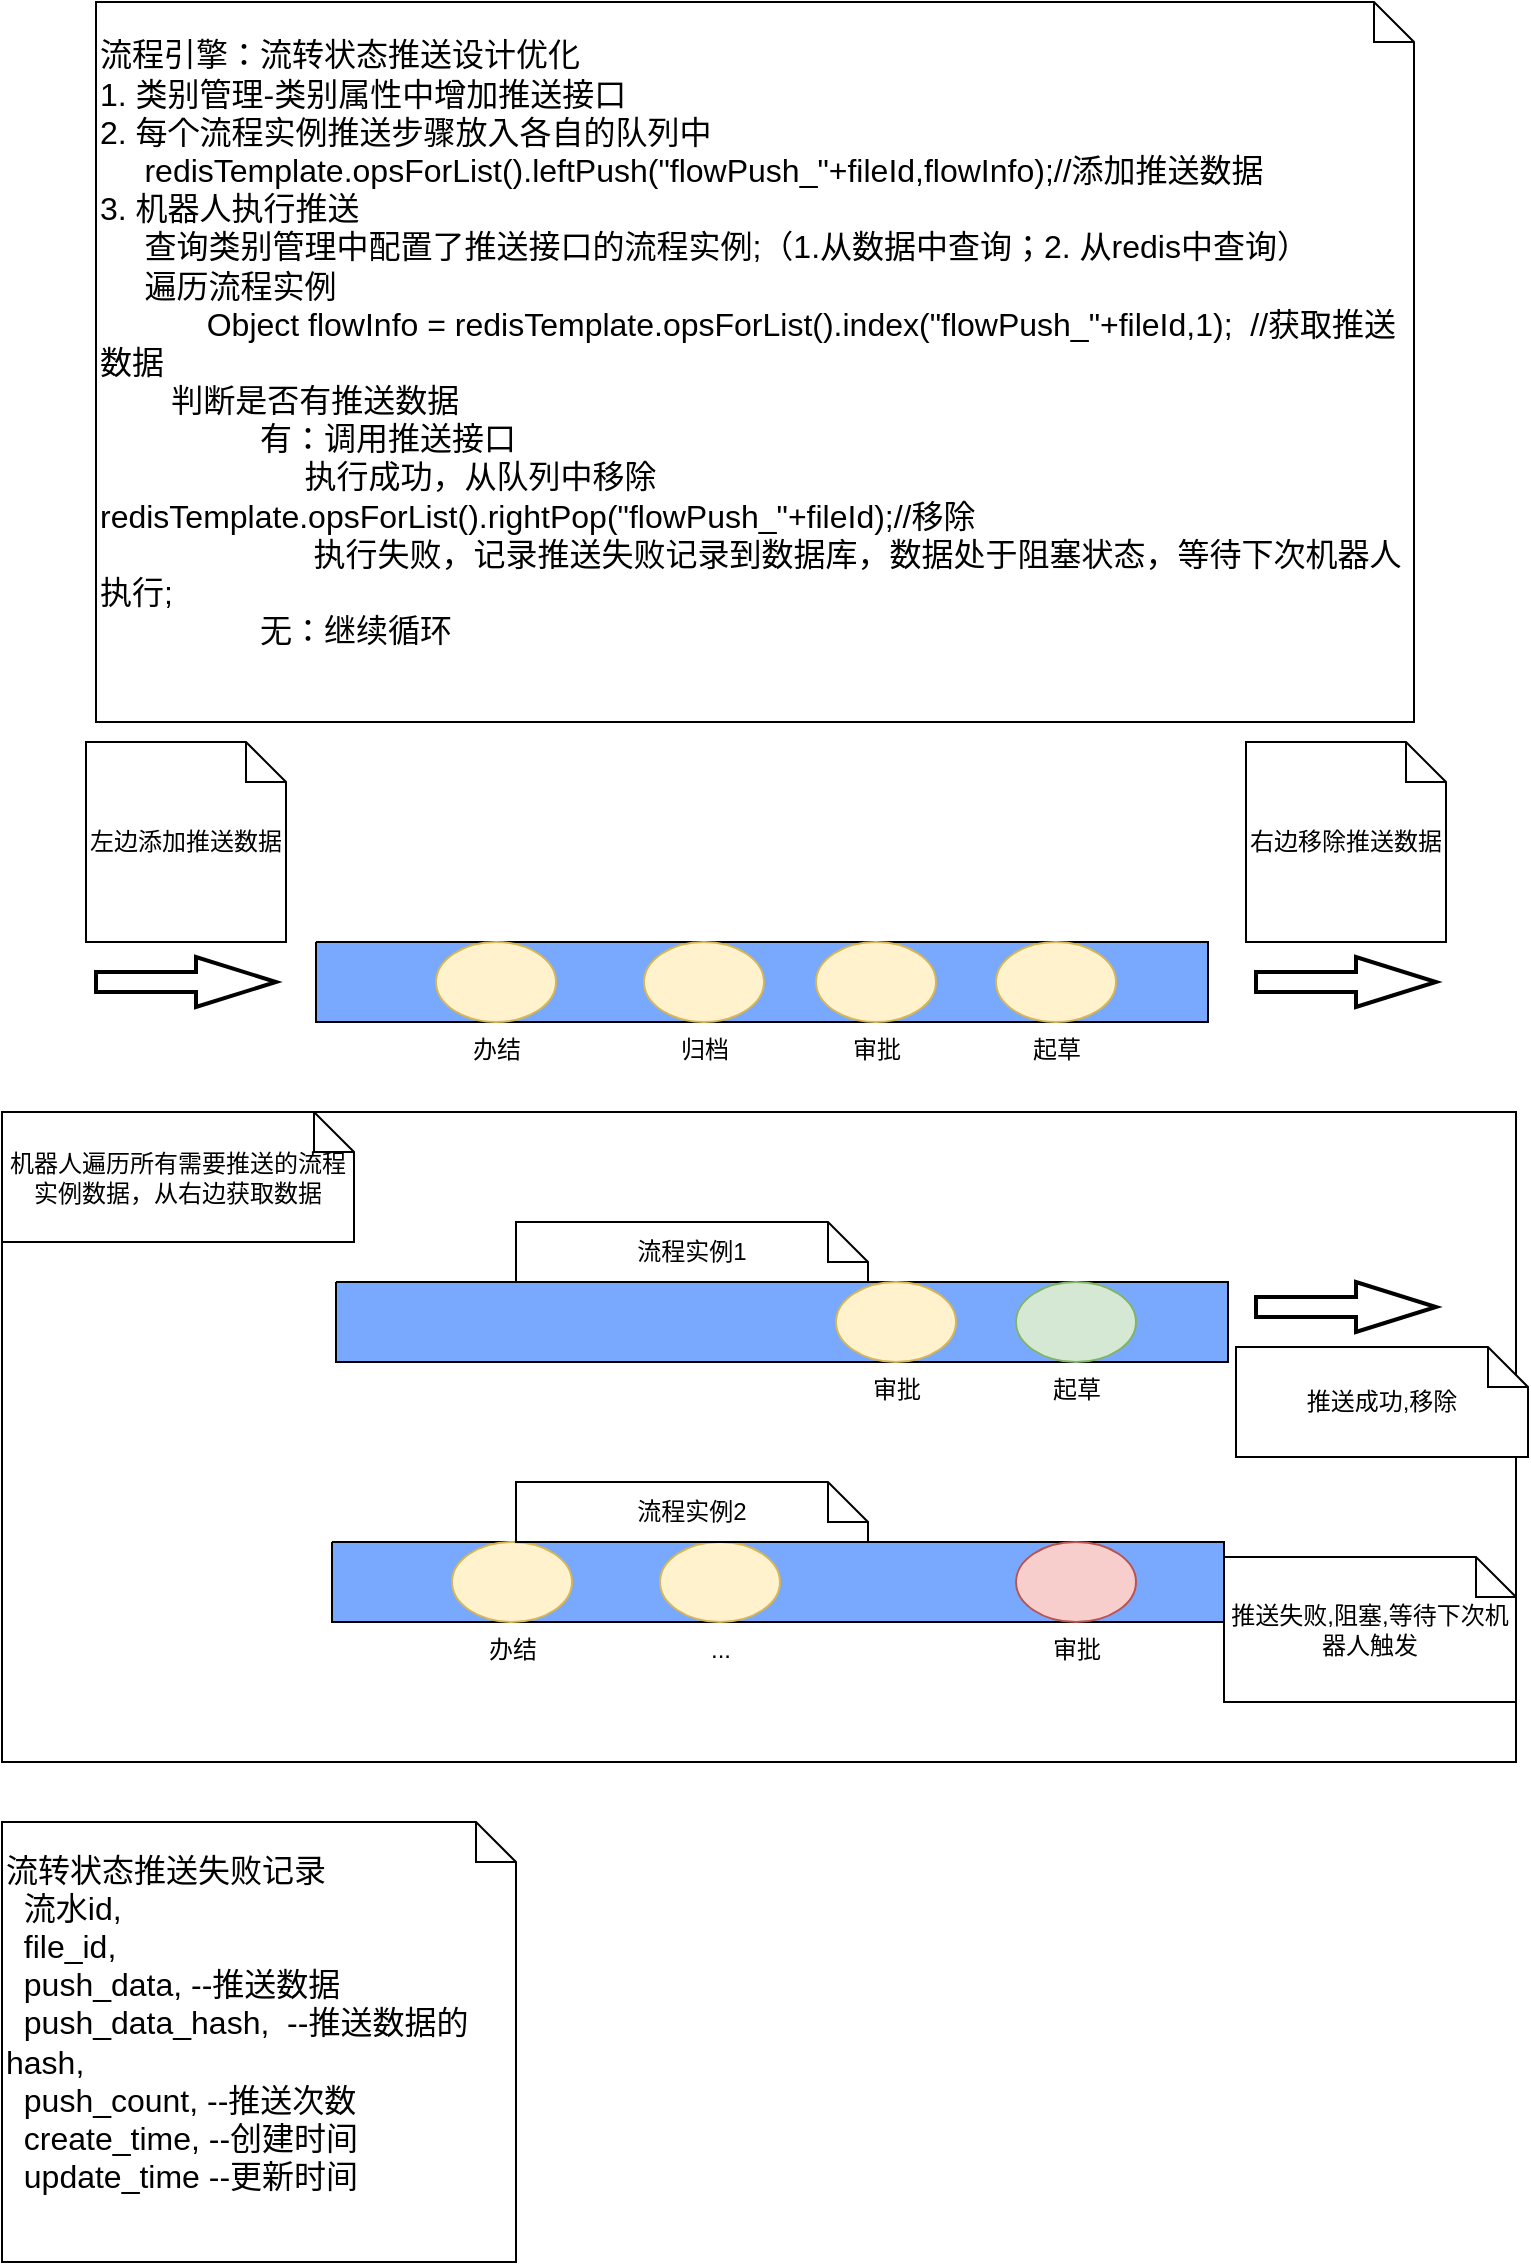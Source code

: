 <mxfile version="24.4.6" type="github">
  <diagram name="第 1 页" id="_TC1i7395d7Ko6areE1A">
    <mxGraphModel dx="1886" dy="814" grid="1" gridSize="10" guides="1" tooltips="1" connect="1" arrows="1" fold="1" page="1" pageScale="1" pageWidth="827" pageHeight="1169" math="0" shadow="0">
      <root>
        <mxCell id="0" />
        <mxCell id="1" parent="0" />
        <mxCell id="Gp8K34Z30wctiOWK-yPE-38" value="" style="rounded=0;whiteSpace=wrap;html=1;" parent="1" vertex="1">
          <mxGeometry x="53" y="585" width="757" height="325" as="geometry" />
        </mxCell>
        <mxCell id="Gp8K34Z30wctiOWK-yPE-2" value="" style="verticalLabelPosition=bottom;verticalAlign=top;html=1;shape=mxgraph.basic.patternFillRect;fillStyle=solid;step=5;fillStrokeWidth=0.2;fillStrokeColor=#dddddd;gradientColor=none;fillColor=#78A9FF;" parent="1" vertex="1">
          <mxGeometry x="210" y="500" width="446" height="40" as="geometry" />
        </mxCell>
        <mxCell id="Gp8K34Z30wctiOWK-yPE-3" value="" style="verticalLabelPosition=bottom;verticalAlign=top;html=1;strokeWidth=2;shape=mxgraph.arrows2.arrow;dy=0.6;dx=40;notch=0;" parent="1" vertex="1">
          <mxGeometry x="100" y="507.5" width="90" height="25" as="geometry" />
        </mxCell>
        <mxCell id="Gp8K34Z30wctiOWK-yPE-11" value="左边添加推送数据" style="shape=note;size=20;whiteSpace=wrap;html=1;" parent="1" vertex="1">
          <mxGeometry x="95" y="400" width="100" height="100" as="geometry" />
        </mxCell>
        <mxCell id="Gp8K34Z30wctiOWK-yPE-12" value="" style="verticalLabelPosition=bottom;verticalAlign=top;html=1;strokeWidth=2;shape=mxgraph.arrows2.arrow;dy=0.6;dx=40;notch=0;" parent="1" vertex="1">
          <mxGeometry x="680" y="507.5" width="90" height="25" as="geometry" />
        </mxCell>
        <mxCell id="Gp8K34Z30wctiOWK-yPE-13" value="右边移除推送数据" style="shape=note;size=20;whiteSpace=wrap;html=1;" parent="1" vertex="1">
          <mxGeometry x="675" y="400" width="100" height="100" as="geometry" />
        </mxCell>
        <mxCell id="Gp8K34Z30wctiOWK-yPE-14" value="起草" style="verticalLabelPosition=bottom;verticalAlign=top;html=1;shape=mxgraph.flowchart.on-page_reference;fillColor=#fff2cc;strokeColor=#d6b656;" parent="1" vertex="1">
          <mxGeometry x="550" y="500" width="60" height="40" as="geometry" />
        </mxCell>
        <mxCell id="Gp8K34Z30wctiOWK-yPE-15" value="审批" style="verticalLabelPosition=bottom;verticalAlign=top;html=1;shape=mxgraph.flowchart.on-page_reference;fillColor=#fff2cc;strokeColor=#d6b656;" parent="1" vertex="1">
          <mxGeometry x="460" y="500" width="60" height="40" as="geometry" />
        </mxCell>
        <mxCell id="Gp8K34Z30wctiOWK-yPE-18" value="归档" style="verticalLabelPosition=bottom;verticalAlign=top;html=1;shape=mxgraph.flowchart.on-page_reference;fillColor=#fff2cc;strokeColor=#d6b656;" parent="1" vertex="1">
          <mxGeometry x="374" y="500" width="60" height="40" as="geometry" />
        </mxCell>
        <mxCell id="Gp8K34Z30wctiOWK-yPE-19" value="办结" style="verticalLabelPosition=bottom;verticalAlign=top;html=1;shape=mxgraph.flowchart.on-page_reference;fillColor=#fff2cc;strokeColor=#d6b656;" parent="1" vertex="1">
          <mxGeometry x="270" y="500" width="60" height="40" as="geometry" />
        </mxCell>
        <mxCell id="Gp8K34Z30wctiOWK-yPE-20" value="" style="verticalLabelPosition=bottom;verticalAlign=top;html=1;shape=mxgraph.basic.patternFillRect;fillStyle=solid;step=5;fillStrokeWidth=0.2;fillStrokeColor=#dddddd;gradientColor=none;fillColor=#78A9FF;" parent="1" vertex="1">
          <mxGeometry x="220" y="670" width="446" height="40" as="geometry" />
        </mxCell>
        <mxCell id="Gp8K34Z30wctiOWK-yPE-22" value="" style="verticalLabelPosition=bottom;verticalAlign=top;html=1;strokeWidth=2;shape=mxgraph.arrows2.arrow;dy=0.6;dx=40;notch=0;" parent="1" vertex="1">
          <mxGeometry x="680" y="670" width="90" height="25" as="geometry" />
        </mxCell>
        <mxCell id="Gp8K34Z30wctiOWK-yPE-23" value="起草" style="verticalLabelPosition=bottom;verticalAlign=top;html=1;shape=mxgraph.flowchart.on-page_reference;fillColor=#d5e8d4;strokeColor=#82b366;" parent="1" vertex="1">
          <mxGeometry x="560" y="670" width="60" height="40" as="geometry" />
        </mxCell>
        <mxCell id="Gp8K34Z30wctiOWK-yPE-24" value="审批" style="verticalLabelPosition=bottom;verticalAlign=top;html=1;shape=mxgraph.flowchart.on-page_reference;fillColor=#fff2cc;strokeColor=#d6b656;" parent="1" vertex="1">
          <mxGeometry x="470" y="670" width="60" height="40" as="geometry" />
        </mxCell>
        <mxCell id="Gp8K34Z30wctiOWK-yPE-27" value="" style="verticalLabelPosition=bottom;verticalAlign=top;html=1;shape=mxgraph.basic.patternFillRect;fillStyle=solid;step=5;fillStrokeWidth=0.2;fillStrokeColor=#dddddd;gradientColor=none;fillColor=#78A9FF;" parent="1" vertex="1">
          <mxGeometry x="218" y="800" width="446" height="40" as="geometry" />
        </mxCell>
        <mxCell id="Gp8K34Z30wctiOWK-yPE-31" value="审批" style="verticalLabelPosition=bottom;verticalAlign=top;html=1;shape=mxgraph.flowchart.on-page_reference;fillColor=#f8cecc;strokeColor=#b85450;" parent="1" vertex="1">
          <mxGeometry x="560" y="800" width="60" height="40" as="geometry" />
        </mxCell>
        <mxCell id="Gp8K34Z30wctiOWK-yPE-33" value="办结" style="verticalLabelPosition=bottom;verticalAlign=top;html=1;shape=mxgraph.flowchart.on-page_reference;fillColor=#fff2cc;strokeColor=#d6b656;" parent="1" vertex="1">
          <mxGeometry x="278" y="800" width="60" height="40" as="geometry" />
        </mxCell>
        <mxCell id="Gp8K34Z30wctiOWK-yPE-34" value="..." style="verticalLabelPosition=bottom;verticalAlign=top;html=1;shape=mxgraph.flowchart.on-page_reference;fillColor=#fff2cc;strokeColor=#d6b656;" parent="1" vertex="1">
          <mxGeometry x="382" y="800" width="60" height="40" as="geometry" />
        </mxCell>
        <mxCell id="Gp8K34Z30wctiOWK-yPE-35" value="流程实例2" style="shape=note;size=20;whiteSpace=wrap;html=1;" parent="1" vertex="1">
          <mxGeometry x="310" y="770" width="176" height="30" as="geometry" />
        </mxCell>
        <mxCell id="Gp8K34Z30wctiOWK-yPE-36" value="流程实例1" style="shape=note;size=20;whiteSpace=wrap;html=1;" parent="1" vertex="1">
          <mxGeometry x="310" y="640" width="176" height="30" as="geometry" />
        </mxCell>
        <mxCell id="Gp8K34Z30wctiOWK-yPE-39" value="机器人遍历所有需要推送的流程实例数据，从右边获取数据" style="shape=note;size=20;whiteSpace=wrap;html=1;" parent="1" vertex="1">
          <mxGeometry x="53" y="585" width="176" height="65" as="geometry" />
        </mxCell>
        <mxCell id="Gp8K34Z30wctiOWK-yPE-40" value="推送失败,阻塞,等待下次机器人触发" style="shape=note;size=20;whiteSpace=wrap;html=1;" parent="1" vertex="1">
          <mxGeometry x="664" y="807.5" width="146" height="72.5" as="geometry" />
        </mxCell>
        <mxCell id="Gp8K34Z30wctiOWK-yPE-41" value="推送成功,移除" style="shape=note;size=20;whiteSpace=wrap;html=1;" parent="1" vertex="1">
          <mxGeometry x="670" y="702.5" width="146" height="55" as="geometry" />
        </mxCell>
        <mxCell id="nAUrakrfVr3jxSXGwhte-1" value="&lt;div style=&quot;font-size: 16px;&quot;&gt;&lt;font style=&quot;font-size: 16px;&quot;&gt;流程引擎：流转状态推送设计优化&lt;/font&gt;&lt;/div&gt;&lt;div style=&quot;font-size: 16px;&quot;&gt;&lt;font style=&quot;font-size: 16px;&quot;&gt;1. 类别管理-类别属性中增加推送接口&lt;/font&gt;&lt;/div&gt;&lt;div style=&quot;font-size: 16px;&quot;&gt;&lt;font style=&quot;font-size: 16px;&quot;&gt;2. 每个流程实例推送步骤放入各自的队列中&lt;/font&gt;&lt;/div&gt;&lt;div style=&quot;font-size: 16px;&quot;&gt;&lt;font style=&quot;font-size: 16px;&quot;&gt;&amp;nbsp; &amp;nbsp; &amp;nbsp;redisTemplate.opsForList().leftPush(&quot;flowPush_&quot;+fileId,flowInfo);//添加推送数据&lt;/font&gt;&lt;/div&gt;&lt;div style=&quot;font-size: 16px;&quot;&gt;&lt;font style=&quot;font-size: 16px;&quot;&gt;3. 机器人执行推送&lt;/font&gt;&lt;/div&gt;&lt;div style=&quot;font-size: 16px;&quot;&gt;&lt;font style=&quot;font-size: 16px;&quot;&gt;&amp;nbsp; &amp;nbsp; &amp;nbsp;查询类别管理中配置了推送接口的流程实例;（1.从数据中查询；2. 从redis中查询）&lt;/font&gt;&lt;/div&gt;&lt;div style=&quot;font-size: 16px;&quot;&gt;&lt;font style=&quot;font-size: 16px;&quot;&gt;&amp;nbsp; &amp;nbsp; &amp;nbsp;遍历流程实例&lt;/font&gt;&lt;/div&gt;&lt;div style=&quot;font-size: 16px;&quot;&gt;&lt;span style=&quot;white-space: normal;&quot;&gt;&lt;font style=&quot;font-size: 16px;&quot;&gt;&lt;span style=&quot;white-space:pre&quot;&gt;&#x9;&lt;/span&gt;&amp;nbsp; &amp;nbsp; Object flowInfo = redisTemplate.opsForList().index(&quot;flowPush_&quot;+fileId,1);&amp;nbsp; //获取推送数据&lt;/font&gt;&lt;/span&gt;&lt;/div&gt;&lt;div style=&quot;font-size: 16px;&quot;&gt;&lt;font style=&quot;font-size: 16px;&quot;&gt;&amp;nbsp; &amp;nbsp; &amp;nbsp; &amp;nbsp; 判断是否有推送数据&lt;/font&gt;&lt;/div&gt;&lt;div style=&quot;font-size: 16px;&quot;&gt;&lt;span style=&quot;white-space: normal;&quot;&gt;&lt;font style=&quot;font-size: 16px;&quot;&gt;&lt;span style=&quot;white-space:pre&quot;&gt;&#x9;&#x9;&lt;/span&gt;&amp;nbsp; 有：调用推送接口&lt;/font&gt;&lt;/span&gt;&lt;/div&gt;&lt;div style=&quot;font-size: 16px;&quot;&gt;&lt;span style=&quot;white-space: normal;&quot;&gt;&lt;font style=&quot;font-size: 16px;&quot;&gt;&lt;span style=&quot;white-space:pre&quot;&gt;&#x9;&#x9;&lt;/span&gt;&amp;nbsp; &amp;nbsp; &amp;nbsp; &amp;nbsp;执行成功，从队列中移除 redisTemplate.opsForList().rightPop(&quot;flowPush_&quot;+fileId);//移除&lt;/font&gt;&lt;/span&gt;&lt;/div&gt;&lt;div style=&quot;font-size: 16px;&quot;&gt;&lt;span style=&quot;white-space: normal;&quot;&gt;&lt;font style=&quot;font-size: 16px;&quot;&gt;&lt;span style=&quot;white-space:pre&quot;&gt;&#x9;&#x9;&#x9;&lt;/span&gt;执行失败，记录推送失败记录到数据库，数据处于阻塞状态，等待下次机器人执行;&lt;/font&gt;&lt;/span&gt;&lt;/div&gt;&lt;div style=&quot;font-size: 16px;&quot;&gt;&lt;span style=&quot;white-space: normal;&quot;&gt;&lt;font style=&quot;font-size: 16px;&quot;&gt;&lt;span style=&quot;white-space:pre&quot;&gt;&#x9;&#x9;&lt;/span&gt;&amp;nbsp; 无：继续循环&lt;/font&gt;&lt;/span&gt;&lt;/div&gt;&lt;div style=&quot;font-size: 16px;&quot;&gt;&lt;br&gt;&lt;/div&gt;" style="shape=note;size=20;whiteSpace=wrap;html=1;align=left;" vertex="1" parent="1">
          <mxGeometry x="100" y="30" width="659" height="360" as="geometry" />
        </mxCell>
        <mxCell id="nAUrakrfVr3jxSXGwhte-2" value="&lt;div style=&quot;font-size: 16px;&quot;&gt;流转状态推送失败记录&lt;/div&gt;&lt;div style=&quot;font-size: 16px;&quot;&gt;&amp;nbsp; 流水id,&lt;/div&gt;&lt;div style=&quot;font-size: 16px;&quot;&gt;&amp;nbsp; file_id,&lt;/div&gt;&lt;div style=&quot;font-size: 16px;&quot;&gt;&amp;nbsp; push_data, --推送数据&lt;/div&gt;&lt;div style=&quot;font-size: 16px;&quot;&gt;&amp;nbsp; push_data_hash,&amp;nbsp; --推送数据的hash,&lt;/div&gt;&lt;div style=&quot;font-size: 16px;&quot;&gt;&amp;nbsp; push_count, --推送次数&lt;/div&gt;&lt;div style=&quot;font-size: 16px;&quot;&gt;&amp;nbsp; create_time, --创建时间&lt;/div&gt;&lt;div style=&quot;font-size: 16px;&quot;&gt;&amp;nbsp; update_time --更新时间&lt;/div&gt;&lt;div style=&quot;font-size: 16px;&quot;&gt;&lt;br&gt;&lt;/div&gt;" style="shape=note;size=20;whiteSpace=wrap;html=1;align=left;" vertex="1" parent="1">
          <mxGeometry x="53" y="940" width="257" height="220" as="geometry" />
        </mxCell>
      </root>
    </mxGraphModel>
  </diagram>
</mxfile>
